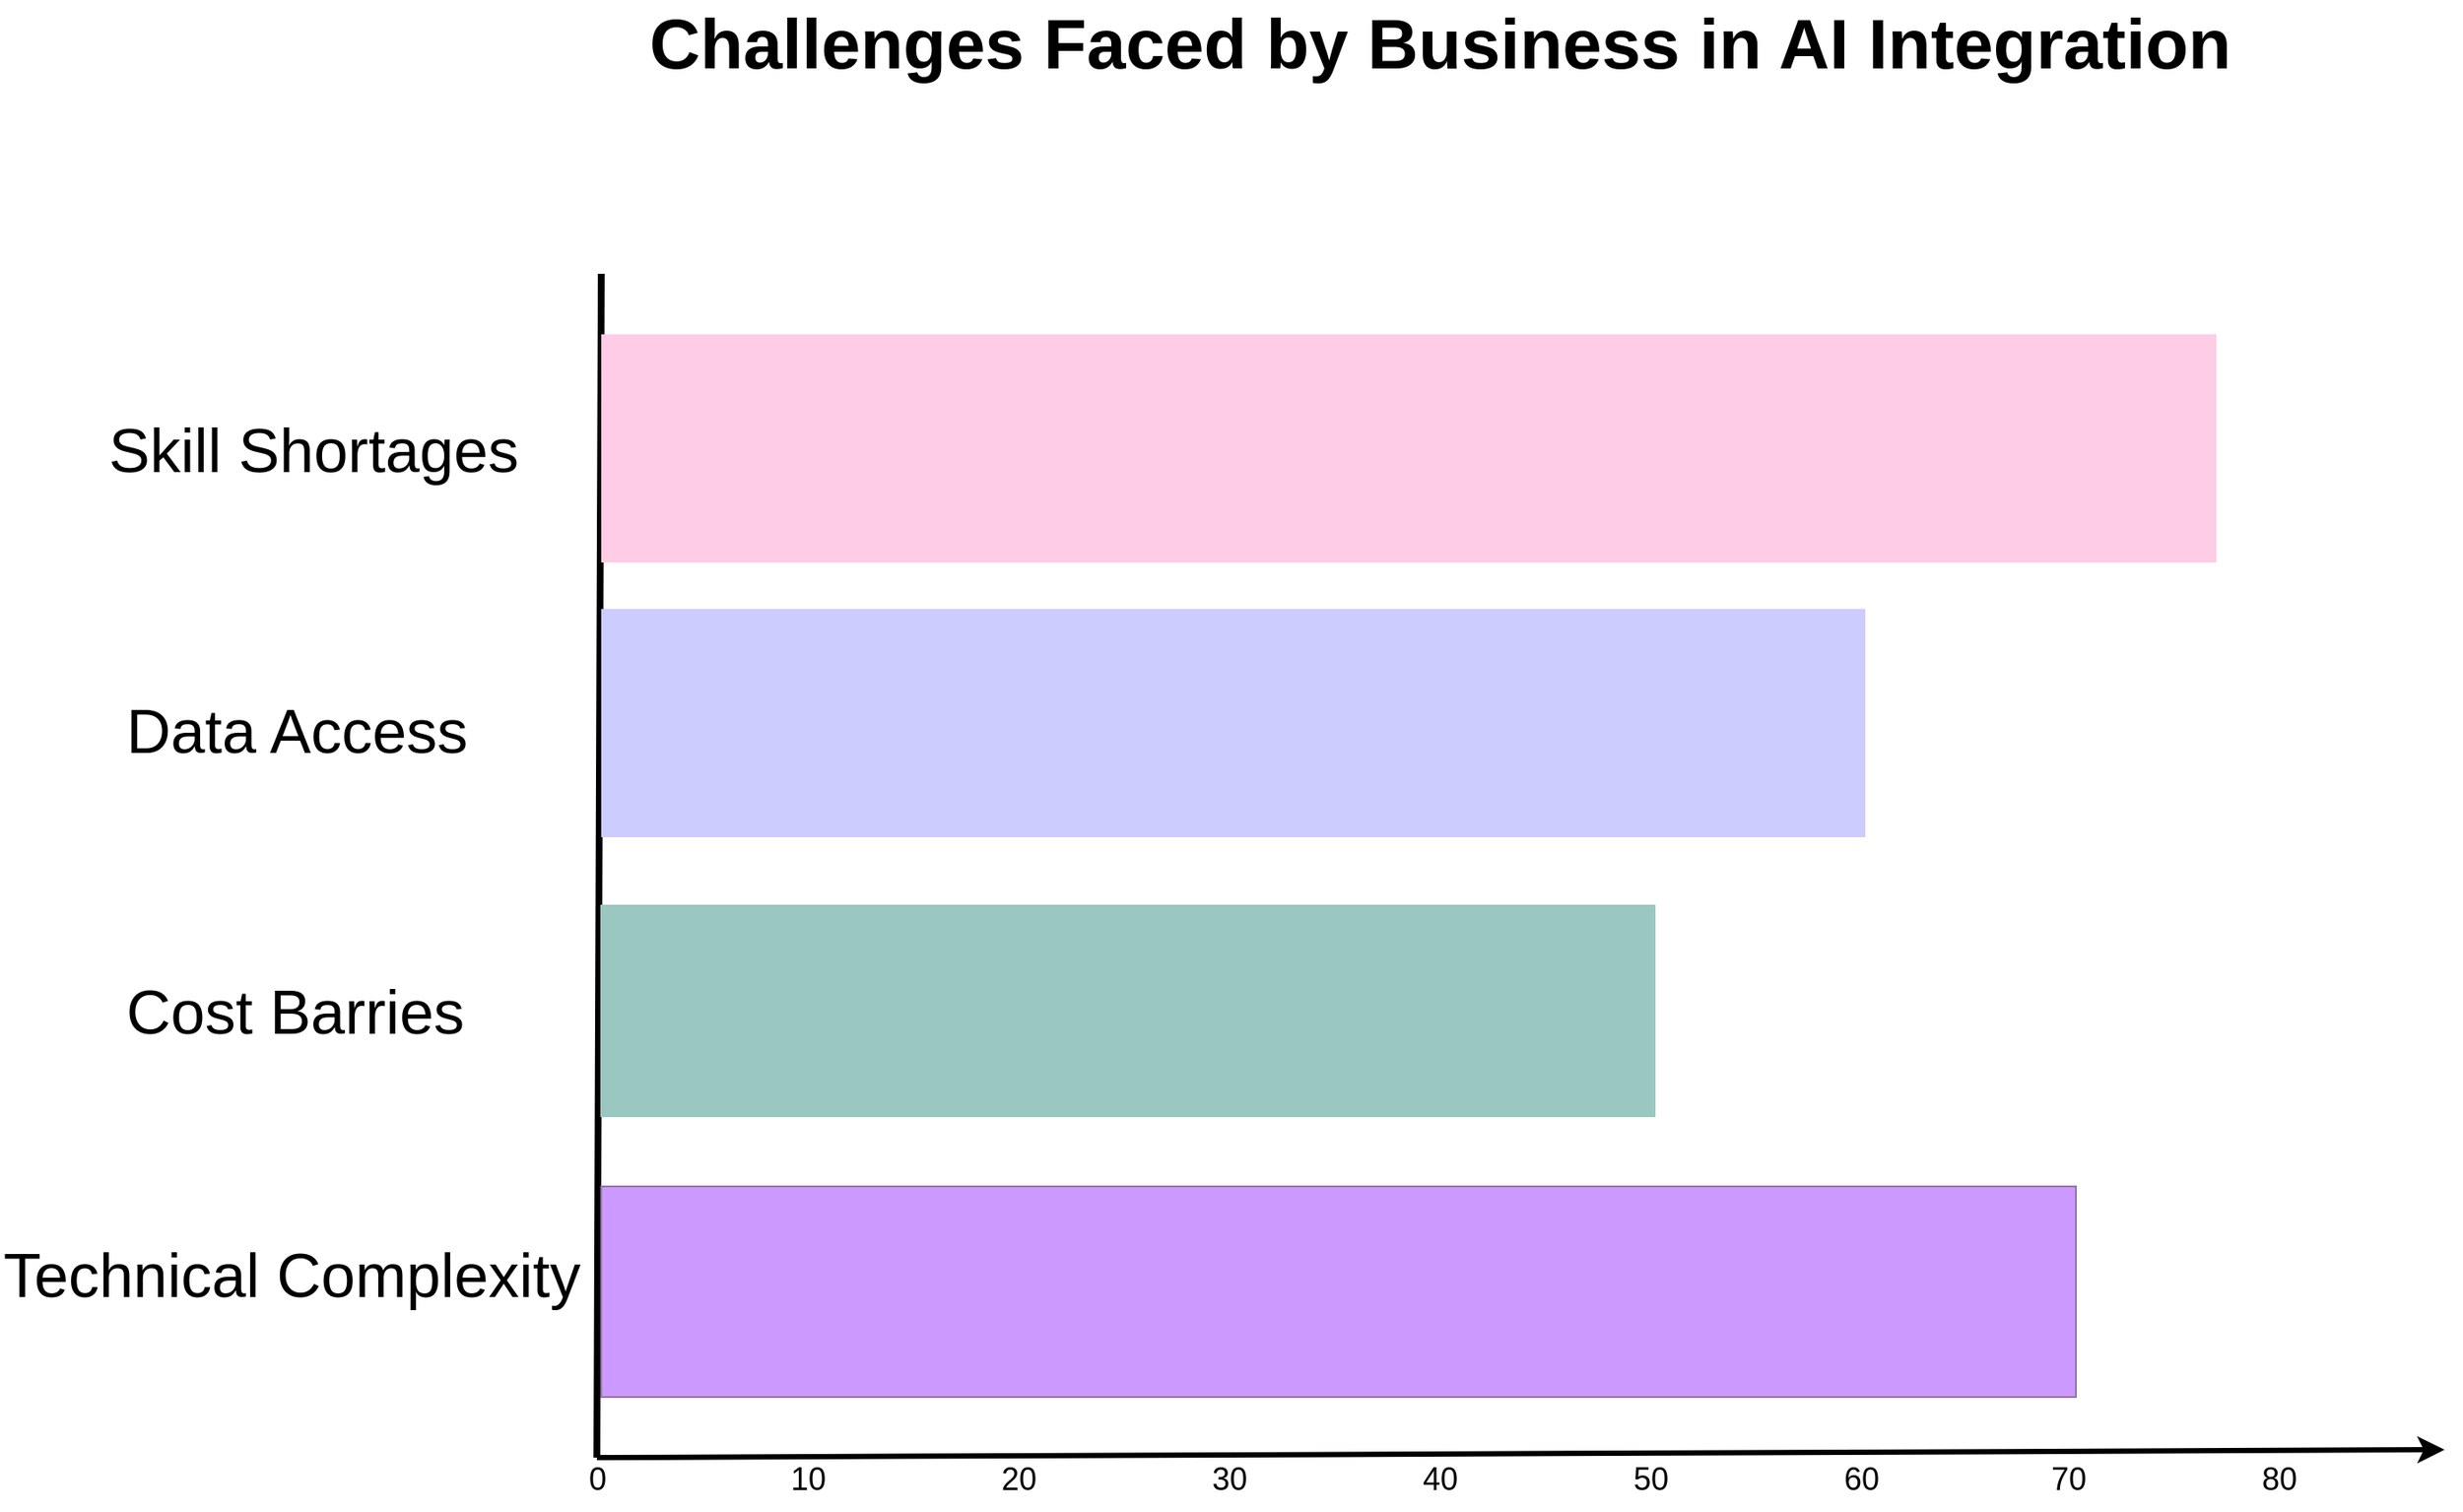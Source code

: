 <mxfile version="24.7.14">
  <diagram id="07fea595-8f29-1299-0266-81d95cde20df" name="Page-1">
    <mxGraphModel dx="-430" dy="1294" grid="1" gridSize="10" guides="1" tooltips="1" connect="1" arrows="1" fold="1" page="1" pageScale="1" pageWidth="1169" pageHeight="827" background="none" math="0" shadow="0">
      <root>
        <mxCell id="0" />
        <mxCell id="1" parent="0" />
        <mxCell id="727" value="" style="edgeStyle=none;html=1;fontColor=#000000;strokeWidth=3;strokeColor=#000000;shape=link;width=-2.857;" parent="1" edge="1">
          <mxGeometry width="100" height="100" relative="1" as="geometry">
            <mxPoint x="2760" y="1546.5" as="sourcePoint" />
            <mxPoint x="2762.5" y="872" as="targetPoint" />
          </mxGeometry>
        </mxCell>
        <mxCell id="729" value="" style="whiteSpace=wrap;fillColor=#CC99FF;gradientDirection=east;strokeColor=#9673a6;html=1;" parent="1" vertex="1">
          <mxGeometry x="2762.5" y="1392" width="840" height="120" as="geometry" />
        </mxCell>
        <mxCell id="734" value="" style="edgeStyle=none;html=1;fontColor=#000000;strokeWidth=3;strokeColor=#000000;" parent="1" edge="1">
          <mxGeometry width="100" height="100" relative="1" as="geometry">
            <mxPoint x="2760" y="1546.5" as="sourcePoint" />
            <mxPoint x="3812.5" y="1542" as="targetPoint" />
          </mxGeometry>
        </mxCell>
        <mxCell id="736" value="0" style="text;spacingTop=-5;align=center;verticalAlign=middle;fontStyle=0;html=1;fontSize=18;points=[];strokeColor=none;" parent="1" vertex="1">
          <mxGeometry x="2700" y="1546.5" width="120" height="30" as="geometry" />
        </mxCell>
        <mxCell id="737" value="10" style="text;spacingTop=-5;align=center;verticalAlign=middle;fontStyle=0;html=1;fontSize=18;points=[];strokeColor=none;" parent="1" vertex="1">
          <mxGeometry x="2820" y="1546.5" width="120" height="30" as="geometry" />
        </mxCell>
        <mxCell id="742" value="Skill Shortages" style="text;spacingTop=-5;html=1;points=[];fontSize=35;" parent="1" vertex="1">
          <mxGeometry x="2480" y="950" width="200" height="20" as="geometry" />
        </mxCell>
        <mxCell id="743" value="Data Access&amp;nbsp;" style="text;spacingTop=-5;html=1;points=[];fontSize=35;" parent="1" vertex="1">
          <mxGeometry x="2490" y="1110" width="80" height="20" as="geometry" />
        </mxCell>
        <mxCell id="744" value="Technical Complexity" style="text;spacingTop=-5;html=1;points=[];fontSize=35;" parent="1" vertex="1">
          <mxGeometry x="2420" y="1420" width="80" height="20" as="geometry" />
        </mxCell>
        <mxCell id="749" value="&lt;font style=&quot;font-size: 40px;&quot;&gt;Challenges Faced by Business in AI Integration&lt;/font&gt;" style="text;spacingTop=-5;align=center;verticalAlign=middle;fontSize=40;fontStyle=1;html=1;points=[]" parent="1" vertex="1">
          <mxGeometry x="2835" y="720" width="810" height="45" as="geometry" />
        </mxCell>
        <mxCell id="6RLW1QieSQcELM51D8rQ-754" value="20" style="text;spacingTop=-5;align=center;verticalAlign=middle;fontStyle=0;html=1;fontSize=18;points=[];strokeColor=none;" vertex="1" parent="1">
          <mxGeometry x="2940" y="1546.5" width="120" height="30" as="geometry" />
        </mxCell>
        <mxCell id="6RLW1QieSQcELM51D8rQ-755" value="30" style="text;spacingTop=-5;align=center;verticalAlign=middle;fontStyle=0;html=1;fontSize=18;points=[];strokeColor=none;" vertex="1" parent="1">
          <mxGeometry x="3060" y="1546.5" width="120" height="30" as="geometry" />
        </mxCell>
        <mxCell id="6RLW1QieSQcELM51D8rQ-756" value="40" style="text;spacingTop=-5;align=center;verticalAlign=middle;fontStyle=0;html=1;fontSize=18;points=[];strokeColor=none;" vertex="1" parent="1">
          <mxGeometry x="3180" y="1546.5" width="120" height="30" as="geometry" />
        </mxCell>
        <mxCell id="6RLW1QieSQcELM51D8rQ-757" value="50" style="text;spacingTop=-5;align=center;verticalAlign=middle;fontStyle=0;html=1;fontSize=18;points=[];strokeColor=none;" vertex="1" parent="1">
          <mxGeometry x="3300" y="1546.5" width="120" height="30" as="geometry" />
        </mxCell>
        <mxCell id="6RLW1QieSQcELM51D8rQ-759" value="60" style="text;spacingTop=-5;align=center;verticalAlign=middle;fontStyle=0;html=1;fontSize=18;points=[];strokeColor=none;" vertex="1" parent="1">
          <mxGeometry x="3420" y="1546.5" width="120" height="30" as="geometry" />
        </mxCell>
        <mxCell id="6RLW1QieSQcELM51D8rQ-760" value="70" style="text;spacingTop=-5;align=center;verticalAlign=middle;fontStyle=0;html=1;fontSize=18;points=[];strokeColor=none;" vertex="1" parent="1">
          <mxGeometry x="3537.5" y="1546.5" width="120" height="30" as="geometry" />
        </mxCell>
        <mxCell id="6RLW1QieSQcELM51D8rQ-761" value="80" style="text;spacingTop=-5;align=center;verticalAlign=middle;fontStyle=0;html=1;fontSize=18;points=[];strokeColor=none;" vertex="1" parent="1">
          <mxGeometry x="3657.5" y="1546.5" width="120" height="30" as="geometry" />
        </mxCell>
        <mxCell id="6RLW1QieSQcELM51D8rQ-762" value="" style="whiteSpace=wrap;fillColor=#9AC7BF;gradientDirection=east;strokeColor=#9AC7BF;html=1;fontColor=#000000;" vertex="1" parent="1">
          <mxGeometry x="2762.5" y="1232" width="600" height="120" as="geometry" />
        </mxCell>
        <mxCell id="6RLW1QieSQcELM51D8rQ-763" value="" style="whiteSpace=wrap;fillColor=#CCCCFF;gradientDirection=east;strokeColor=none;html=1;fontColor=#ffffff;gradientColor=none;" vertex="1" parent="1">
          <mxGeometry x="2762.5" y="1063" width="720" height="130" as="geometry" />
        </mxCell>
        <mxCell id="6RLW1QieSQcELM51D8rQ-764" value="" style="whiteSpace=wrap;fillColor=#FFCCE6;gradientDirection=east;strokeColor=none;html=1;fontColor=#ffffff;gradientColor=none;" vertex="1" parent="1">
          <mxGeometry x="2762.5" y="906.5" width="920" height="130" as="geometry" />
        </mxCell>
        <mxCell id="6RLW1QieSQcELM51D8rQ-768" value="Cost Barries&amp;nbsp;" style="text;spacingTop=-5;html=1;points=[];fontSize=35;" vertex="1" parent="1">
          <mxGeometry x="2490" y="1270" width="80" height="20" as="geometry" />
        </mxCell>
      </root>
    </mxGraphModel>
  </diagram>
</mxfile>

